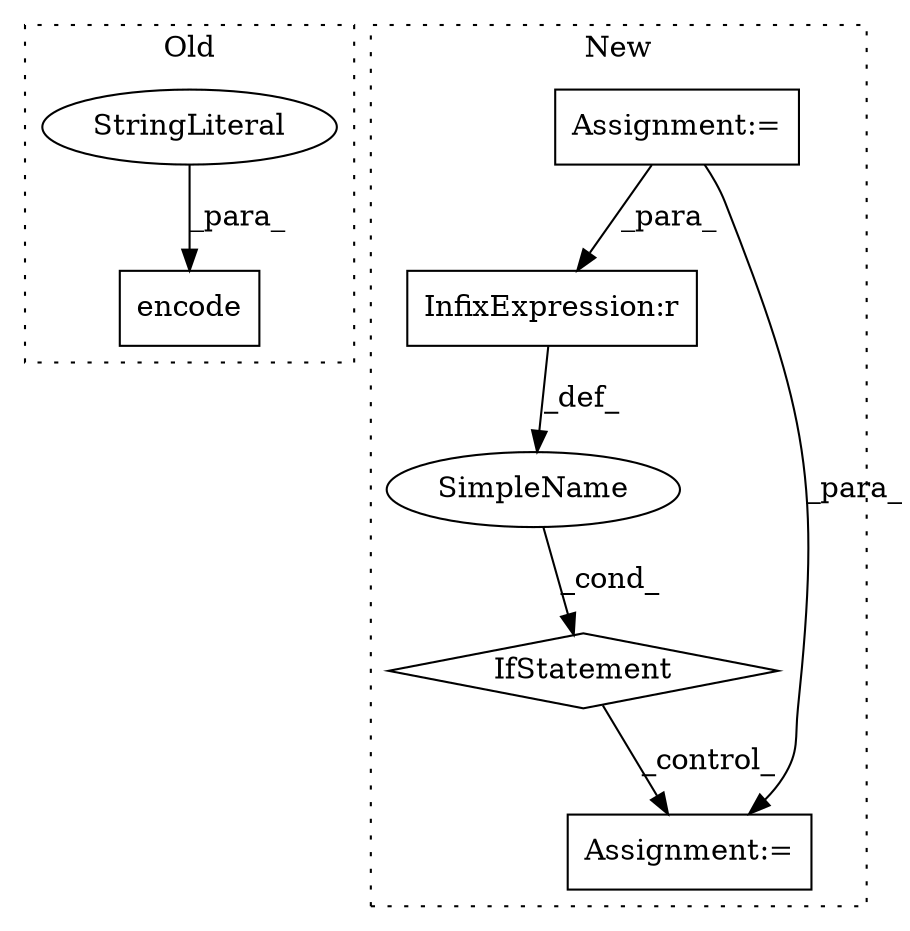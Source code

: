 digraph G {
subgraph cluster0 {
1 [label="encode" a="32" s="792,806" l="7,1" shape="box"];
3 [label="StringLiteral" a="45" s="799" l="7" shape="ellipse"];
label = "Old";
style="dotted";
}
subgraph cluster1 {
2 [label="IfStatement" a="25" s="1021,1042" l="4,2" shape="diamond"];
4 [label="Assignment:=" a="7" s="984" l="1" shape="box"];
5 [label="InfixExpression:r" a="27" s="1034" l="4" shape="box"];
6 [label="Assignment:=" a="7" s="1061" l="1" shape="box"];
7 [label="SimpleName" a="42" s="" l="" shape="ellipse"];
label = "New";
style="dotted";
}
2 -> 6 [label="_control_"];
3 -> 1 [label="_para_"];
4 -> 5 [label="_para_"];
4 -> 6 [label="_para_"];
5 -> 7 [label="_def_"];
7 -> 2 [label="_cond_"];
}